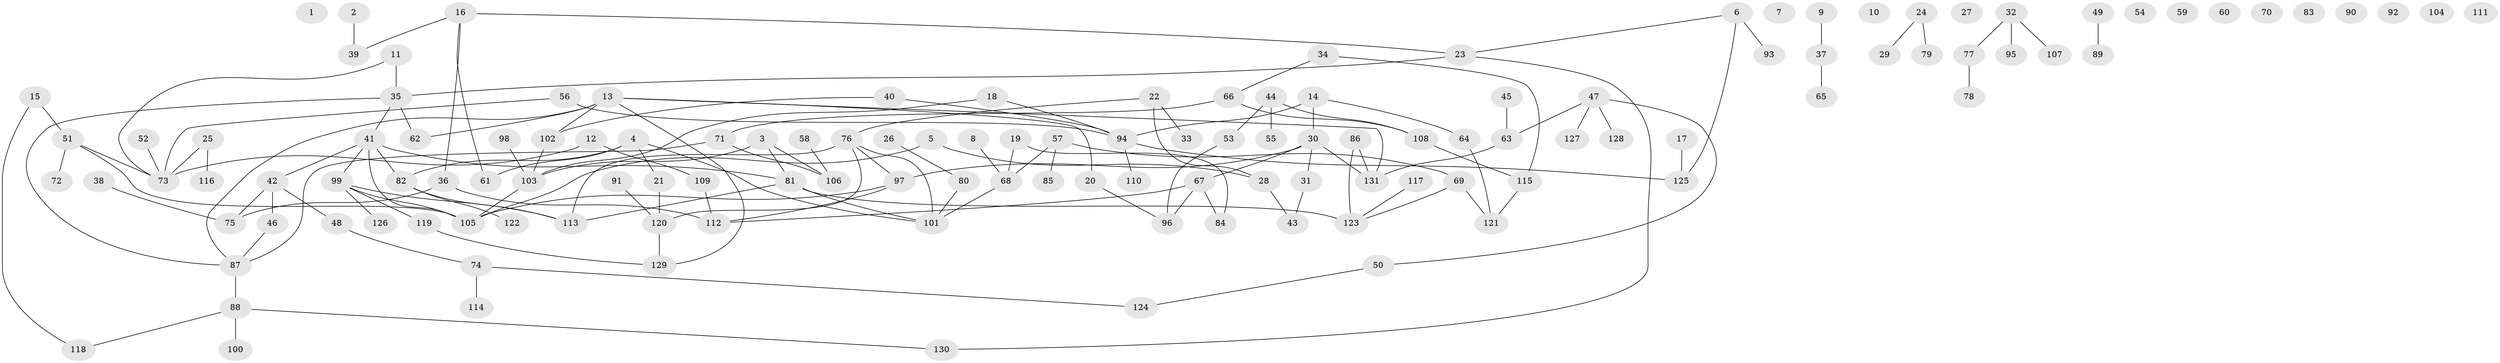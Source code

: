 // Generated by graph-tools (version 1.1) at 2025/39/03/09/25 04:39:14]
// undirected, 131 vertices, 151 edges
graph export_dot {
graph [start="1"]
  node [color=gray90,style=filled];
  1;
  2;
  3;
  4;
  5;
  6;
  7;
  8;
  9;
  10;
  11;
  12;
  13;
  14;
  15;
  16;
  17;
  18;
  19;
  20;
  21;
  22;
  23;
  24;
  25;
  26;
  27;
  28;
  29;
  30;
  31;
  32;
  33;
  34;
  35;
  36;
  37;
  38;
  39;
  40;
  41;
  42;
  43;
  44;
  45;
  46;
  47;
  48;
  49;
  50;
  51;
  52;
  53;
  54;
  55;
  56;
  57;
  58;
  59;
  60;
  61;
  62;
  63;
  64;
  65;
  66;
  67;
  68;
  69;
  70;
  71;
  72;
  73;
  74;
  75;
  76;
  77;
  78;
  79;
  80;
  81;
  82;
  83;
  84;
  85;
  86;
  87;
  88;
  89;
  90;
  91;
  92;
  93;
  94;
  95;
  96;
  97;
  98;
  99;
  100;
  101;
  102;
  103;
  104;
  105;
  106;
  107;
  108;
  109;
  110;
  111;
  112;
  113;
  114;
  115;
  116;
  117;
  118;
  119;
  120;
  121;
  122;
  123;
  124;
  125;
  126;
  127;
  128;
  129;
  130;
  131;
  2 -- 39;
  3 -- 81;
  3 -- 103;
  3 -- 106;
  4 -- 21;
  4 -- 61;
  4 -- 82;
  4 -- 101;
  5 -- 28;
  5 -- 105;
  6 -- 23;
  6 -- 93;
  6 -- 125;
  8 -- 68;
  9 -- 37;
  11 -- 35;
  11 -- 73;
  12 -- 73;
  12 -- 109;
  13 -- 20;
  13 -- 62;
  13 -- 87;
  13 -- 102;
  13 -- 129;
  13 -- 131;
  14 -- 30;
  14 -- 64;
  14 -- 94;
  15 -- 51;
  15 -- 118;
  16 -- 23;
  16 -- 36;
  16 -- 39;
  16 -- 61;
  17 -- 125;
  18 -- 94;
  18 -- 103;
  19 -- 68;
  19 -- 84;
  20 -- 96;
  21 -- 120;
  22 -- 28;
  22 -- 33;
  22 -- 76;
  23 -- 35;
  23 -- 130;
  24 -- 29;
  24 -- 79;
  25 -- 73;
  25 -- 116;
  26 -- 80;
  28 -- 43;
  30 -- 31;
  30 -- 67;
  30 -- 97;
  30 -- 131;
  31 -- 43;
  32 -- 77;
  32 -- 95;
  32 -- 107;
  34 -- 66;
  34 -- 115;
  35 -- 41;
  35 -- 62;
  35 -- 87;
  36 -- 75;
  36 -- 112;
  37 -- 65;
  38 -- 75;
  40 -- 94;
  40 -- 102;
  41 -- 42;
  41 -- 81;
  41 -- 82;
  41 -- 99;
  41 -- 105;
  42 -- 46;
  42 -- 48;
  42 -- 75;
  44 -- 53;
  44 -- 55;
  44 -- 108;
  45 -- 63;
  46 -- 87;
  47 -- 50;
  47 -- 63;
  47 -- 127;
  47 -- 128;
  48 -- 74;
  49 -- 89;
  50 -- 124;
  51 -- 72;
  51 -- 73;
  51 -- 105;
  52 -- 73;
  53 -- 96;
  56 -- 73;
  56 -- 94;
  57 -- 68;
  57 -- 69;
  57 -- 85;
  58 -- 106;
  63 -- 131;
  64 -- 121;
  66 -- 71;
  66 -- 108;
  67 -- 84;
  67 -- 96;
  67 -- 112;
  68 -- 101;
  69 -- 121;
  69 -- 123;
  71 -- 87;
  71 -- 106;
  74 -- 114;
  74 -- 124;
  76 -- 97;
  76 -- 101;
  76 -- 113;
  76 -- 120;
  77 -- 78;
  80 -- 101;
  81 -- 101;
  81 -- 113;
  81 -- 123;
  82 -- 113;
  82 -- 122;
  86 -- 123;
  86 -- 131;
  87 -- 88;
  88 -- 100;
  88 -- 118;
  88 -- 130;
  91 -- 120;
  94 -- 110;
  94 -- 125;
  97 -- 105;
  97 -- 112;
  98 -- 103;
  99 -- 105;
  99 -- 113;
  99 -- 119;
  99 -- 126;
  102 -- 103;
  103 -- 105;
  108 -- 115;
  109 -- 112;
  115 -- 121;
  117 -- 123;
  119 -- 129;
  120 -- 129;
}
